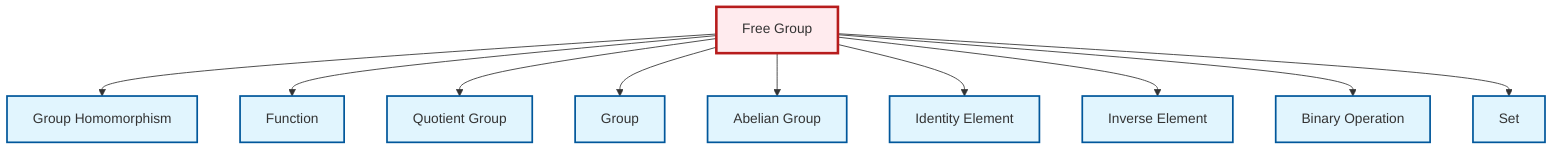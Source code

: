 graph TD
    classDef definition fill:#e1f5fe,stroke:#01579b,stroke-width:2px
    classDef theorem fill:#f3e5f5,stroke:#4a148c,stroke-width:2px
    classDef axiom fill:#fff3e0,stroke:#e65100,stroke-width:2px
    classDef example fill:#e8f5e9,stroke:#1b5e20,stroke-width:2px
    classDef current fill:#ffebee,stroke:#b71c1c,stroke-width:3px
    def-quotient-group["Quotient Group"]:::definition
    def-group["Group"]:::definition
    def-function["Function"]:::definition
    def-abelian-group["Abelian Group"]:::definition
    def-homomorphism["Group Homomorphism"]:::definition
    def-inverse-element["Inverse Element"]:::definition
    def-identity-element["Identity Element"]:::definition
    def-binary-operation["Binary Operation"]:::definition
    def-set["Set"]:::definition
    def-free-group["Free Group"]:::definition
    def-free-group --> def-homomorphism
    def-free-group --> def-function
    def-free-group --> def-quotient-group
    def-free-group --> def-group
    def-free-group --> def-abelian-group
    def-free-group --> def-identity-element
    def-free-group --> def-inverse-element
    def-free-group --> def-binary-operation
    def-free-group --> def-set
    class def-free-group current